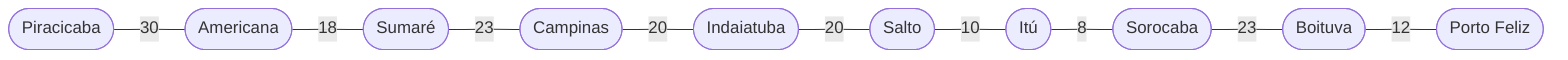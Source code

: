 flowchart LR
    Piracicaba([Piracicaba]) --- |30| Americana([Americana])
    Americana([Americana]) --- |18| Sumare([Sumaré])
    Sumare([Sumaré]) --- |23| Campinas([Campinas])
    Campinas([Campinas]) --- |20| Indaiatuba([Indaiatuba])
    Indaiatuba([Indaiatuba]) --- |20| Salto([Salto])
    Salto([Salto]) --- |10| Itu([Itú])
    Itu([Itú]) --- |8| Sorocaba([Sorocaba])
    Sorocaba([Sorocaba]) --- |23| Boituva([Boituva])
    Boituva([Boituva]) --- |12| PortoFeliz([Porto Feliz])